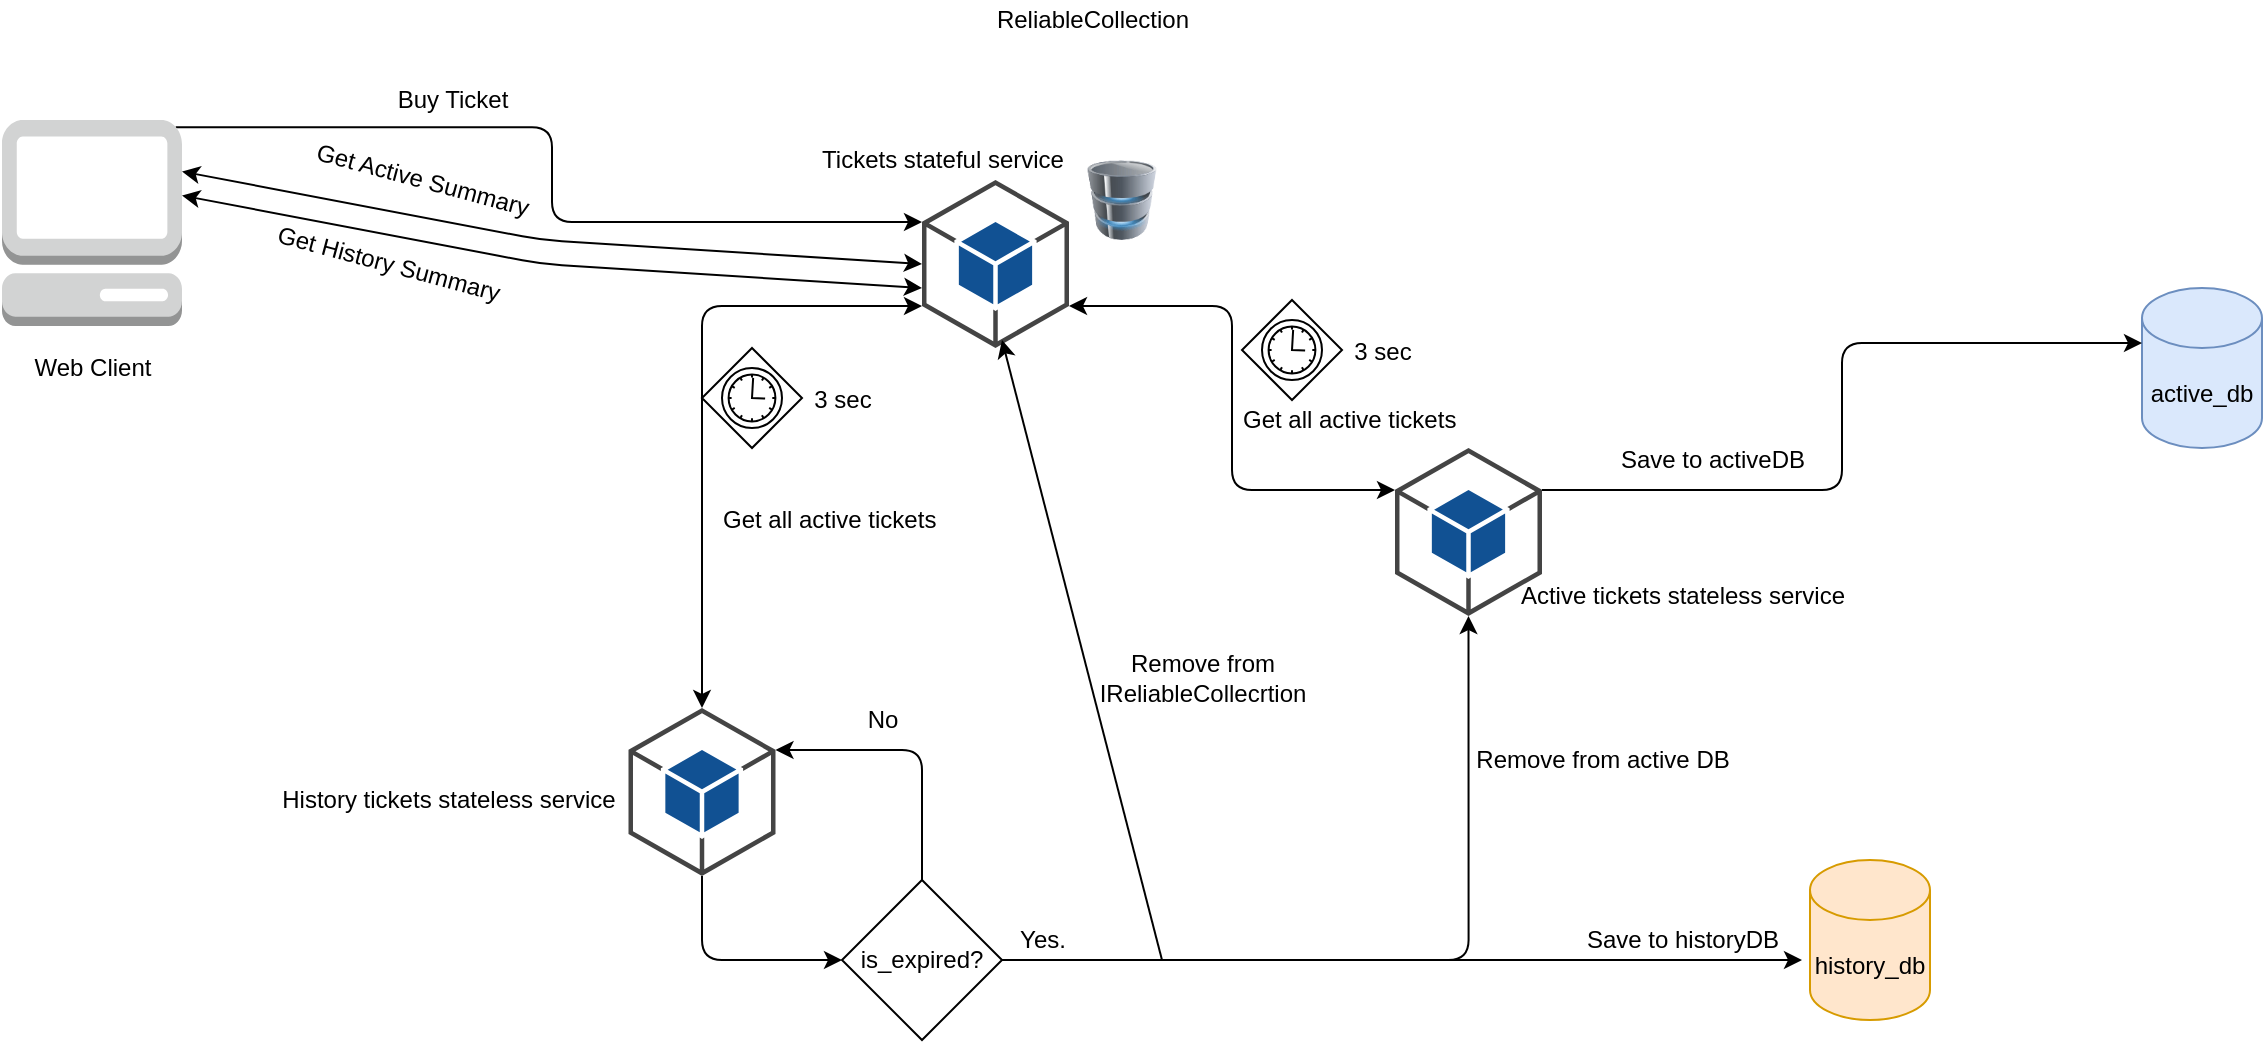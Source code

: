 <mxfile version="16.2.7" type="device"><diagram id="LZoV8xKwc82i5dsOWNC7" name="Page-1"><mxGraphModel dx="1422" dy="705" grid="1" gridSize="10" guides="1" tooltips="1" connect="1" arrows="1" fold="1" page="1" pageScale="1" pageWidth="827" pageHeight="1169" math="0" shadow="0"><root><mxCell id="0"/><mxCell id="1" parent="0"/><mxCell id="iBNx2A_JXcmNaTeZEndT-1" value="active_db" style="shape=cylinder3;whiteSpace=wrap;html=1;boundedLbl=1;backgroundOutline=1;size=15;fillColor=#dae8fc;strokeColor=#6c8ebf;" vertex="1" parent="1"><mxGeometry x="1100" y="234" width="60" height="80" as="geometry"/></mxCell><mxCell id="iBNx2A_JXcmNaTeZEndT-2" value="history_db" style="shape=cylinder3;whiteSpace=wrap;html=1;boundedLbl=1;backgroundOutline=1;size=15;fillColor=#ffe6cc;strokeColor=#d79b00;" vertex="1" parent="1"><mxGeometry x="934" y="520" width="60" height="80" as="geometry"/></mxCell><mxCell id="iBNx2A_JXcmNaTeZEndT-7" value="" style="outlineConnect=0;dashed=0;verticalLabelPosition=bottom;verticalAlign=top;align=center;html=1;shape=mxgraph.aws3.android;fillColor=#115193;gradientColor=none;" vertex="1" parent="1"><mxGeometry x="490" y="180" width="73.5" height="84" as="geometry"/></mxCell><mxCell id="iBNx2A_JXcmNaTeZEndT-8" value="Tickets stateful service" style="text;html=1;align=center;verticalAlign=middle;resizable=0;points=[];autosize=1;strokeColor=none;fillColor=none;" vertex="1" parent="1"><mxGeometry x="430" y="160" width="140" height="20" as="geometry"/></mxCell><mxCell id="iBNx2A_JXcmNaTeZEndT-45" style="edgeStyle=orthogonalEdgeStyle;rounded=1;orthogonalLoop=1;jettySize=auto;html=1;exitX=1;exitY=0.25;exitDx=0;exitDy=0;exitPerimeter=0;entryX=0;entryY=0;entryDx=0;entryDy=27.5;entryPerimeter=0;startArrow=none;startFill=0;sourcePerimeterSpacing=6;targetPerimeterSpacing=6;strokeColor=default;" edge="1" parent="1" source="iBNx2A_JXcmNaTeZEndT-9" target="iBNx2A_JXcmNaTeZEndT-1"><mxGeometry relative="1" as="geometry"/></mxCell><mxCell id="iBNx2A_JXcmNaTeZEndT-9" value="" style="outlineConnect=0;dashed=0;verticalLabelPosition=bottom;verticalAlign=top;align=center;html=1;shape=mxgraph.aws3.android;fillColor=#115193;gradientColor=none;" vertex="1" parent="1"><mxGeometry x="726.5" y="314" width="73.5" height="84" as="geometry"/></mxCell><mxCell id="iBNx2A_JXcmNaTeZEndT-10" value="Active tickets stateless service" style="text;html=1;align=center;verticalAlign=middle;resizable=0;points=[];autosize=1;strokeColor=none;fillColor=none;" vertex="1" parent="1"><mxGeometry x="780" y="378" width="180" height="20" as="geometry"/></mxCell><mxCell id="iBNx2A_JXcmNaTeZEndT-23" style="edgeStyle=orthogonalEdgeStyle;rounded=1;orthogonalLoop=1;jettySize=auto;html=1;exitX=0.5;exitY=0;exitDx=0;exitDy=0;exitPerimeter=0;entryX=0;entryY=0.75;entryDx=0;entryDy=0;entryPerimeter=0;targetPerimeterSpacing=6;sourcePerimeterSpacing=6;strokeColor=default;startArrow=classic;startFill=1;" edge="1" parent="1" source="iBNx2A_JXcmNaTeZEndT-11" target="iBNx2A_JXcmNaTeZEndT-7"><mxGeometry relative="1" as="geometry"/></mxCell><mxCell id="iBNx2A_JXcmNaTeZEndT-29" style="edgeStyle=orthogonalEdgeStyle;rounded=1;orthogonalLoop=1;jettySize=auto;html=1;exitX=0.5;exitY=1;exitDx=0;exitDy=0;exitPerimeter=0;entryX=0;entryY=0.5;entryDx=0;entryDy=0;startArrow=none;startFill=0;sourcePerimeterSpacing=6;targetPerimeterSpacing=6;strokeColor=default;" edge="1" parent="1" source="iBNx2A_JXcmNaTeZEndT-11" target="iBNx2A_JXcmNaTeZEndT-28"><mxGeometry relative="1" as="geometry"/></mxCell><mxCell id="iBNx2A_JXcmNaTeZEndT-11" value="" style="outlineConnect=0;dashed=0;verticalLabelPosition=bottom;verticalAlign=top;align=center;html=1;shape=mxgraph.aws3.android;fillColor=#115193;gradientColor=none;" vertex="1" parent="1"><mxGeometry x="343.25" y="444" width="73.5" height="84" as="geometry"/></mxCell><mxCell id="iBNx2A_JXcmNaTeZEndT-12" value="History tickets stateless service" style="text;html=1;align=center;verticalAlign=middle;resizable=0;points=[];autosize=1;strokeColor=none;fillColor=none;" vertex="1" parent="1"><mxGeometry x="163.25" y="480" width="180" height="20" as="geometry"/></mxCell><mxCell id="iBNx2A_JXcmNaTeZEndT-13" value="" style="image;html=1;image=img/lib/clip_art/computers/Database_128x128.png" vertex="1" parent="1"><mxGeometry x="563.5" y="170" width="53" height="40" as="geometry"/></mxCell><mxCell id="iBNx2A_JXcmNaTeZEndT-15" value="ReliableCollection&lt;br&gt;" style="text;html=1;align=center;verticalAlign=middle;resizable=0;points=[];autosize=1;strokeColor=none;fillColor=none;" vertex="1" parent="1"><mxGeometry x="520" y="90" width="110" height="20" as="geometry"/></mxCell><mxCell id="iBNx2A_JXcmNaTeZEndT-18" value="Get all active tickets&amp;nbsp;" style="text;html=1;align=center;verticalAlign=middle;resizable=0;points=[];autosize=1;strokeColor=none;fillColor=none;" vertex="1" parent="1"><mxGeometry x="640" y="290" width="130" height="20" as="geometry"/></mxCell><mxCell id="iBNx2A_JXcmNaTeZEndT-25" value="Get all active tickets&amp;nbsp;" style="text;html=1;align=center;verticalAlign=middle;resizable=0;points=[];autosize=1;strokeColor=none;fillColor=none;" vertex="1" parent="1"><mxGeometry x="380" y="340" width="130" height="20" as="geometry"/></mxCell><mxCell id="iBNx2A_JXcmNaTeZEndT-26" value="" style="points=[[0.25,0.25,0],[0.5,0,0],[0.75,0.25,0],[1,0.5,0],[0.75,0.75,0],[0.5,1,0],[0.25,0.75,0],[0,0.5,0]];shape=mxgraph.bpmn.gateway2;html=1;verticalLabelPosition=bottom;labelBackgroundColor=#ffffff;verticalAlign=top;align=center;perimeter=rhombusPerimeter;outlineConnect=0;outline=standard;symbol=timer;" vertex="1" parent="1"><mxGeometry x="380" y="264" width="50" height="50" as="geometry"/></mxCell><mxCell id="iBNx2A_JXcmNaTeZEndT-27" value="3 sec" style="text;html=1;align=center;verticalAlign=middle;resizable=0;points=[];autosize=1;strokeColor=none;fillColor=none;" vertex="1" parent="1"><mxGeometry x="430" y="280" width="40" height="20" as="geometry"/></mxCell><mxCell id="iBNx2A_JXcmNaTeZEndT-31" style="edgeStyle=orthogonalEdgeStyle;rounded=1;orthogonalLoop=1;jettySize=auto;html=1;exitX=1;exitY=0.5;exitDx=0;exitDy=0;startArrow=none;startFill=0;sourcePerimeterSpacing=6;targetPerimeterSpacing=6;strokeColor=default;" edge="1" parent="1" source="iBNx2A_JXcmNaTeZEndT-28"><mxGeometry relative="1" as="geometry"><mxPoint x="930" y="570" as="targetPoint"/></mxGeometry></mxCell><mxCell id="iBNx2A_JXcmNaTeZEndT-34" style="edgeStyle=orthogonalEdgeStyle;rounded=1;orthogonalLoop=1;jettySize=auto;html=1;exitX=1;exitY=0.5;exitDx=0;exitDy=0;entryX=0.5;entryY=1;entryDx=0;entryDy=0;entryPerimeter=0;startArrow=none;startFill=0;sourcePerimeterSpacing=6;targetPerimeterSpacing=6;strokeColor=default;" edge="1" parent="1" source="iBNx2A_JXcmNaTeZEndT-28" target="iBNx2A_JXcmNaTeZEndT-9"><mxGeometry relative="1" as="geometry"/></mxCell><mxCell id="iBNx2A_JXcmNaTeZEndT-39" style="edgeStyle=orthogonalEdgeStyle;rounded=1;orthogonalLoop=1;jettySize=auto;html=1;exitX=0.5;exitY=0;exitDx=0;exitDy=0;entryX=1;entryY=0.25;entryDx=0;entryDy=0;entryPerimeter=0;startArrow=none;startFill=0;sourcePerimeterSpacing=6;targetPerimeterSpacing=6;strokeColor=default;" edge="1" parent="1" source="iBNx2A_JXcmNaTeZEndT-28" target="iBNx2A_JXcmNaTeZEndT-11"><mxGeometry relative="1" as="geometry"/></mxCell><mxCell id="iBNx2A_JXcmNaTeZEndT-28" value="is_expired?" style="rhombus;whiteSpace=wrap;html=1;" vertex="1" parent="1"><mxGeometry x="450" y="530" width="80" height="80" as="geometry"/></mxCell><mxCell id="iBNx2A_JXcmNaTeZEndT-32" value="Yes." style="text;html=1;align=center;verticalAlign=middle;resizable=0;points=[];autosize=1;strokeColor=none;fillColor=none;" vertex="1" parent="1"><mxGeometry x="530" y="550" width="40" height="20" as="geometry"/></mxCell><mxCell id="iBNx2A_JXcmNaTeZEndT-35" value="Save to historyDB" style="text;html=1;align=center;verticalAlign=middle;resizable=0;points=[];autosize=1;strokeColor=none;fillColor=none;" vertex="1" parent="1"><mxGeometry x="815" y="550" width="110" height="20" as="geometry"/></mxCell><mxCell id="iBNx2A_JXcmNaTeZEndT-36" value="Remove from active DB" style="text;html=1;align=center;verticalAlign=middle;resizable=0;points=[];autosize=1;strokeColor=none;fillColor=none;" vertex="1" parent="1"><mxGeometry x="760" y="460" width="140" height="20" as="geometry"/></mxCell><mxCell id="iBNx2A_JXcmNaTeZEndT-37" value="" style="endArrow=classic;html=1;rounded=1;sourcePerimeterSpacing=6;targetPerimeterSpacing=6;strokeColor=default;" edge="1" parent="1"><mxGeometry width="50" height="50" relative="1" as="geometry"><mxPoint x="610" y="570" as="sourcePoint"/><mxPoint x="530" y="260" as="targetPoint"/></mxGeometry></mxCell><mxCell id="iBNx2A_JXcmNaTeZEndT-38" value="Remove from &lt;br&gt;IReliableCollecrtion" style="text;html=1;align=center;verticalAlign=middle;resizable=0;points=[];autosize=1;strokeColor=none;fillColor=none;" vertex="1" parent="1"><mxGeometry x="570" y="414" width="120" height="30" as="geometry"/></mxCell><mxCell id="iBNx2A_JXcmNaTeZEndT-40" value="No" style="text;html=1;align=center;verticalAlign=middle;resizable=0;points=[];autosize=1;strokeColor=none;fillColor=none;" vertex="1" parent="1"><mxGeometry x="455" y="440" width="30" height="20" as="geometry"/></mxCell><mxCell id="iBNx2A_JXcmNaTeZEndT-41" style="edgeStyle=orthogonalEdgeStyle;rounded=1;orthogonalLoop=1;jettySize=auto;html=1;exitX=0;exitY=0.25;exitDx=0;exitDy=0;exitPerimeter=0;entryX=1;entryY=0.75;entryDx=0;entryDy=0;entryPerimeter=0;targetPerimeterSpacing=6;sourcePerimeterSpacing=6;strokeColor=default;startArrow=classic;startFill=1;" edge="1" parent="1" source="iBNx2A_JXcmNaTeZEndT-9" target="iBNx2A_JXcmNaTeZEndT-7"><mxGeometry relative="1" as="geometry"><mxPoint x="630" y="279" as="sourcePoint"/><mxPoint x="740" y="78" as="targetPoint"/></mxGeometry></mxCell><mxCell id="iBNx2A_JXcmNaTeZEndT-42" value="" style="points=[[0.25,0.25,0],[0.5,0,0],[0.75,0.25,0],[1,0.5,0],[0.75,0.75,0],[0.5,1,0],[0.25,0.75,0],[0,0.5,0]];shape=mxgraph.bpmn.gateway2;html=1;verticalLabelPosition=bottom;labelBackgroundColor=#ffffff;verticalAlign=top;align=center;perimeter=rhombusPerimeter;outlineConnect=0;outline=standard;symbol=timer;" vertex="1" parent="1"><mxGeometry x="650" y="240" width="50" height="50" as="geometry"/></mxCell><mxCell id="iBNx2A_JXcmNaTeZEndT-43" value="3 sec" style="text;html=1;align=center;verticalAlign=middle;resizable=0;points=[];autosize=1;strokeColor=none;fillColor=none;" vertex="1" parent="1"><mxGeometry x="700" y="256" width="40" height="20" as="geometry"/></mxCell><mxCell id="iBNx2A_JXcmNaTeZEndT-46" value="Save to activeDB" style="text;html=1;align=center;verticalAlign=middle;resizable=0;points=[];autosize=1;strokeColor=none;fillColor=none;" vertex="1" parent="1"><mxGeometry x="830" y="310" width="110" height="20" as="geometry"/></mxCell><mxCell id="iBNx2A_JXcmNaTeZEndT-49" style="edgeStyle=orthogonalEdgeStyle;rounded=1;orthogonalLoop=1;jettySize=auto;html=1;exitX=0.965;exitY=0.035;exitDx=0;exitDy=0;exitPerimeter=0;entryX=0;entryY=0.25;entryDx=0;entryDy=0;entryPerimeter=0;startArrow=none;startFill=0;sourcePerimeterSpacing=6;targetPerimeterSpacing=6;strokeColor=default;" edge="1" parent="1" source="iBNx2A_JXcmNaTeZEndT-47" target="iBNx2A_JXcmNaTeZEndT-7"><mxGeometry relative="1" as="geometry"/></mxCell><mxCell id="iBNx2A_JXcmNaTeZEndT-47" value="" style="outlineConnect=0;dashed=0;verticalLabelPosition=bottom;verticalAlign=top;align=center;html=1;shape=mxgraph.aws3.management_console;fillColor=#D2D3D3;gradientColor=none;" vertex="1" parent="1"><mxGeometry x="30" y="150" width="90" height="103" as="geometry"/></mxCell><mxCell id="iBNx2A_JXcmNaTeZEndT-48" value="Web Client&lt;br&gt;" style="text;html=1;align=center;verticalAlign=middle;resizable=0;points=[];autosize=1;strokeColor=none;fillColor=none;" vertex="1" parent="1"><mxGeometry x="40" y="264" width="70" height="20" as="geometry"/></mxCell><mxCell id="iBNx2A_JXcmNaTeZEndT-50" value="Buy Ticket" style="text;html=1;align=center;verticalAlign=middle;resizable=0;points=[];autosize=1;strokeColor=none;fillColor=none;" vertex="1" parent="1"><mxGeometry x="220" y="130" width="70" height="20" as="geometry"/></mxCell><mxCell id="iBNx2A_JXcmNaTeZEndT-51" value="" style="endArrow=classic;startArrow=classic;html=1;rounded=1;sourcePerimeterSpacing=6;targetPerimeterSpacing=6;strokeColor=default;exitX=1;exitY=0.25;exitDx=0;exitDy=0;exitPerimeter=0;entryX=0;entryY=0.5;entryDx=0;entryDy=0;entryPerimeter=0;" edge="1" parent="1" source="iBNx2A_JXcmNaTeZEndT-47" target="iBNx2A_JXcmNaTeZEndT-7"><mxGeometry width="50" height="50" relative="1" as="geometry"><mxPoint x="460" y="420" as="sourcePoint"/><mxPoint x="510" y="370" as="targetPoint"/><Array as="points"><mxPoint x="300" y="210"/></Array></mxGeometry></mxCell><mxCell id="iBNx2A_JXcmNaTeZEndT-52" value="" style="endArrow=classic;startArrow=classic;html=1;rounded=1;sourcePerimeterSpacing=6;targetPerimeterSpacing=6;strokeColor=default;exitX=1;exitY=0.25;exitDx=0;exitDy=0;exitPerimeter=0;entryX=0;entryY=0.5;entryDx=0;entryDy=0;entryPerimeter=0;" edge="1" parent="1"><mxGeometry width="50" height="50" relative="1" as="geometry"><mxPoint x="120" y="187.75" as="sourcePoint"/><mxPoint x="490" y="234" as="targetPoint"/><Array as="points"><mxPoint x="300" y="222"/></Array></mxGeometry></mxCell><mxCell id="iBNx2A_JXcmNaTeZEndT-53" value="Get Active Summary" style="text;html=1;align=center;verticalAlign=middle;resizable=0;points=[];autosize=1;strokeColor=none;fillColor=none;rotation=15;" vertex="1" parent="1"><mxGeometry x="180" y="170" width="120" height="20" as="geometry"/></mxCell><mxCell id="iBNx2A_JXcmNaTeZEndT-54" value="Get History Summary" style="text;html=1;align=center;verticalAlign=middle;resizable=0;points=[];autosize=1;strokeColor=none;fillColor=none;rotation=15;" vertex="1" parent="1"><mxGeometry x="158.25" y="212" width="130" height="20" as="geometry"/></mxCell></root></mxGraphModel></diagram></mxfile>